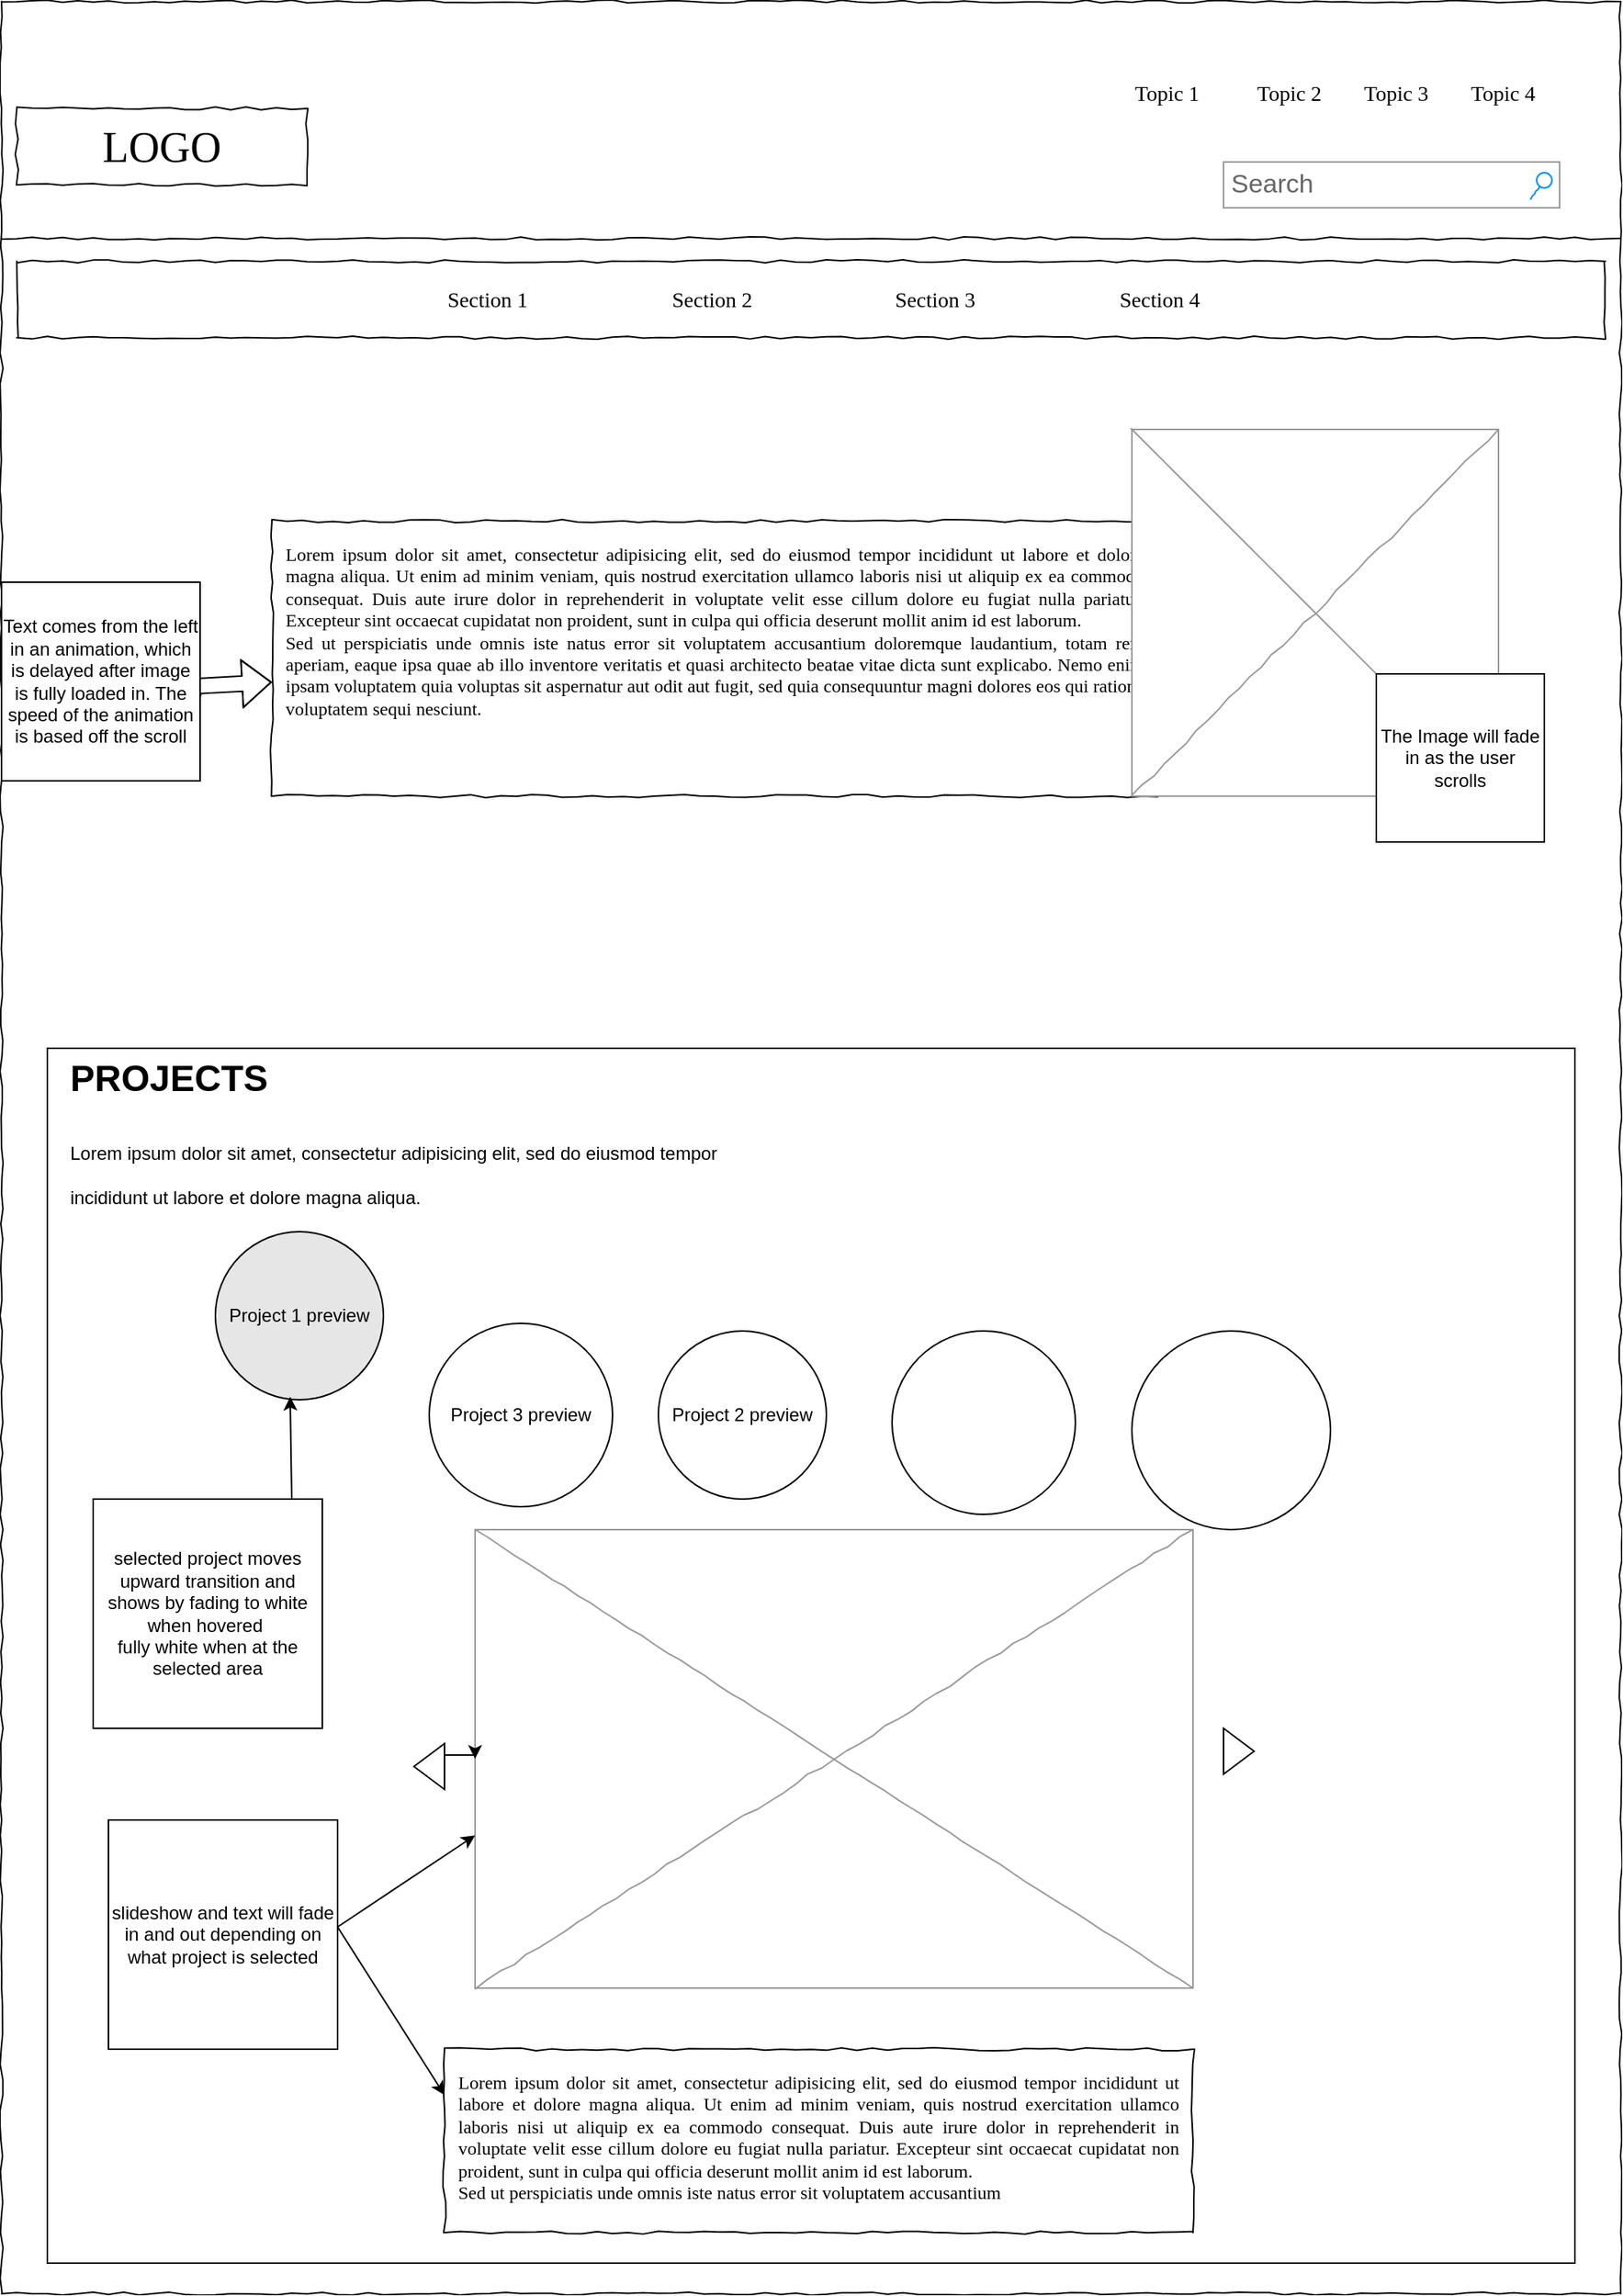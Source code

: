 <mxfile version="21.5.2" type="device">
  <diagram name="Page-1" id="03018318-947c-dd8e-b7a3-06fadd420f32">
    <mxGraphModel dx="1434" dy="1638" grid="1" gridSize="10" guides="1" tooltips="1" connect="1" arrows="1" fold="1" page="1" pageScale="1" pageWidth="1100" pageHeight="850" background="none" math="0" shadow="0">
      <root>
        <mxCell id="0" />
        <mxCell id="1" parent="0" />
        <mxCell id="677b7b8949515195-1" value="" style="whiteSpace=wrap;html=1;rounded=0;shadow=0;labelBackgroundColor=none;strokeColor=#000000;strokeWidth=1;fillColor=none;fontFamily=Verdana;fontSize=12;fontColor=#000000;align=center;comic=1;" parent="1" vertex="1">
          <mxGeometry x="40" y="-10" width="1060" height="1500" as="geometry" />
        </mxCell>
        <mxCell id="677b7b8949515195-2" value="LOGO" style="whiteSpace=wrap;html=1;rounded=0;shadow=0;labelBackgroundColor=none;strokeWidth=1;fontFamily=Verdana;fontSize=28;align=center;comic=1;" parent="1" vertex="1">
          <mxGeometry x="50" y="60" width="190" height="50" as="geometry" />
        </mxCell>
        <mxCell id="677b7b8949515195-3" value="Search" style="strokeWidth=1;shadow=0;dashed=0;align=center;html=1;shape=mxgraph.mockup.forms.searchBox;strokeColor=#999999;mainText=;strokeColor2=#008cff;fontColor=#666666;fontSize=17;align=left;spacingLeft=3;rounded=0;labelBackgroundColor=none;comic=1;" parent="1" vertex="1">
          <mxGeometry x="840" y="95" width="220" height="30" as="geometry" />
        </mxCell>
        <mxCell id="677b7b8949515195-4" value="Topic 1" style="text;html=1;points=[];align=left;verticalAlign=top;spacingTop=-4;fontSize=14;fontFamily=Verdana" parent="1" vertex="1">
          <mxGeometry x="780" y="40" width="60" height="20" as="geometry" />
        </mxCell>
        <mxCell id="677b7b8949515195-5" value="Topic 2" style="text;html=1;points=[];align=left;verticalAlign=top;spacingTop=-4;fontSize=14;fontFamily=Verdana" parent="1" vertex="1">
          <mxGeometry x="860" y="40" width="60" height="20" as="geometry" />
        </mxCell>
        <mxCell id="677b7b8949515195-6" value="Topic 3" style="text;html=1;points=[];align=left;verticalAlign=top;spacingTop=-4;fontSize=14;fontFamily=Verdana" parent="1" vertex="1">
          <mxGeometry x="930" y="40" width="60" height="20" as="geometry" />
        </mxCell>
        <mxCell id="677b7b8949515195-7" value="Topic 4" style="text;html=1;points=[];align=left;verticalAlign=top;spacingTop=-4;fontSize=14;fontFamily=Verdana" parent="1" vertex="1">
          <mxGeometry x="1000" y="40" width="60" height="20" as="geometry" />
        </mxCell>
        <mxCell id="677b7b8949515195-9" value="" style="line;strokeWidth=1;html=1;rounded=0;shadow=0;labelBackgroundColor=none;fillColor=none;fontFamily=Verdana;fontSize=14;fontColor=#000000;align=center;comic=1;" parent="1" vertex="1">
          <mxGeometry x="40" y="140" width="1060" height="10" as="geometry" />
        </mxCell>
        <mxCell id="677b7b8949515195-10" value="" style="whiteSpace=wrap;html=1;rounded=0;shadow=0;labelBackgroundColor=none;strokeWidth=1;fillColor=none;fontFamily=Verdana;fontSize=12;align=center;comic=1;" parent="1" vertex="1">
          <mxGeometry x="50" y="160" width="1040" height="50" as="geometry" />
        </mxCell>
        <mxCell id="677b7b8949515195-11" value="Section 1" style="text;html=1;points=[];align=left;verticalAlign=top;spacingTop=-4;fontSize=14;fontFamily=Verdana" parent="1" vertex="1">
          <mxGeometry x="330" y="175" width="60" height="20" as="geometry" />
        </mxCell>
        <mxCell id="677b7b8949515195-12" value="Section 2" style="text;html=1;points=[];align=left;verticalAlign=top;spacingTop=-4;fontSize=14;fontFamily=Verdana" parent="1" vertex="1">
          <mxGeometry x="477" y="175" width="60" height="20" as="geometry" />
        </mxCell>
        <mxCell id="677b7b8949515195-13" value="Section 3" style="text;html=1;points=[];align=left;verticalAlign=top;spacingTop=-4;fontSize=14;fontFamily=Verdana" parent="1" vertex="1">
          <mxGeometry x="623" y="175" width="60" height="20" as="geometry" />
        </mxCell>
        <mxCell id="677b7b8949515195-14" value="Section 4" style="text;html=1;points=[];align=left;verticalAlign=top;spacingTop=-4;fontSize=14;fontFamily=Verdana" parent="1" vertex="1">
          <mxGeometry x="770" y="175" width="60" height="20" as="geometry" />
        </mxCell>
        <mxCell id="677b7b8949515195-15" value="&lt;div style=&quot;text-align: justify&quot;&gt;&lt;span&gt;Lorem ipsum dolor sit amet, consectetur adipisicing elit, sed do eiusmod tempor incididunt ut labore et dolore magna aliqua. Ut enim ad minim veniam, quis nostrud exercitation ullamco laboris nisi ut aliquip ex ea commodo consequat. Duis aute irure dolor in reprehenderit in voluptate velit esse cillum dolore eu fugiat nulla pariatur. Excepteur sint occaecat cupidatat non proident, sunt in culpa qui officia deserunt mollit anim id est laborum.&lt;/span&gt;&lt;/div&gt;&lt;div style=&quot;text-align: justify&quot;&gt;&lt;span&gt;Sed ut perspiciatis unde omnis iste natus error sit voluptatem accusantium doloremque laudantium, totam rem aperiam, eaque ipsa quae ab illo inventore veritatis et quasi architecto beatae vitae dicta sunt explicabo. Nemo enim ipsam voluptatem quia voluptas sit aspernatur aut odit aut fugit, sed quia consequuntur magni dolores eos qui ratione voluptatem sequi nesciunt.&amp;nbsp;&lt;/span&gt;&lt;/div&gt;" style="whiteSpace=wrap;html=1;rounded=0;shadow=0;labelBackgroundColor=none;strokeWidth=1;fillColor=none;fontFamily=Verdana;fontSize=12;align=center;verticalAlign=top;spacing=10;comic=1;" parent="1" vertex="1">
          <mxGeometry x="217" y="330" width="580" height="180" as="geometry" />
        </mxCell>
        <mxCell id="677b7b8949515195-16" value="" style="verticalLabelPosition=bottom;shadow=0;dashed=0;align=center;html=1;verticalAlign=top;strokeWidth=1;shape=mxgraph.mockup.graphics.simpleIcon;strokeColor=#999999;rounded=0;labelBackgroundColor=none;fontFamily=Verdana;fontSize=14;fontColor=#000000;comic=1;" parent="1" vertex="1">
          <mxGeometry x="780" y="270" width="240" height="240" as="geometry" />
        </mxCell>
        <mxCell id="A9MweNwRuXymAeLTpPh3-79" value="" style="shape=flexArrow;endArrow=classic;html=1;rounded=0;" parent="1" source="A9MweNwRuXymAeLTpPh3-83" target="677b7b8949515195-15" edge="1">
          <mxGeometry width="50" height="50" relative="1" as="geometry">
            <mxPoint x="100" y="440" as="sourcePoint" />
            <mxPoint x="150" y="390" as="targetPoint" />
            <Array as="points">
              <mxPoint x="130" y="440" />
            </Array>
          </mxGeometry>
        </mxCell>
        <mxCell id="A9MweNwRuXymAeLTpPh3-84" value="" style="shape=flexArrow;endArrow=classic;html=1;rounded=0;" parent="1" target="A9MweNwRuXymAeLTpPh3-83" edge="1">
          <mxGeometry width="50" height="50" relative="1" as="geometry">
            <mxPoint x="100" y="440" as="sourcePoint" />
            <mxPoint x="217" y="435" as="targetPoint" />
            <Array as="points" />
          </mxGeometry>
        </mxCell>
        <mxCell id="A9MweNwRuXymAeLTpPh3-83" value="Text comes from the left in an animation, which is delayed after image is fully loaded in. The speed of the animation is based off the scroll" style="whiteSpace=wrap;html=1;aspect=fixed;" parent="1" vertex="1">
          <mxGeometry x="40" y="370" width="130" height="130" as="geometry" />
        </mxCell>
        <mxCell id="A9MweNwRuXymAeLTpPh3-85" value="The Image will fade in as the user scrolls" style="whiteSpace=wrap;html=1;aspect=fixed;" parent="1" vertex="1">
          <mxGeometry x="940" y="430" width="110" height="110" as="geometry" />
        </mxCell>
        <mxCell id="A9MweNwRuXymAeLTpPh3-90" value="" style="rounded=0;whiteSpace=wrap;html=1;" parent="1" vertex="1">
          <mxGeometry x="70" y="675" width="1000" height="795" as="geometry" />
        </mxCell>
        <mxCell id="A9MweNwRuXymAeLTpPh3-92" value="Project 1 preview" style="ellipse;whiteSpace=wrap;html=1;aspect=fixed;fillColor=#E6E6E6;" parent="1" vertex="1">
          <mxGeometry x="180" y="795" width="110" height="110" as="geometry" />
        </mxCell>
        <mxCell id="A9MweNwRuXymAeLTpPh3-93" value="Project 2 preview" style="ellipse;whiteSpace=wrap;html=1;aspect=fixed;" parent="1" vertex="1">
          <mxGeometry x="470" y="860" width="110" height="110" as="geometry" />
        </mxCell>
        <mxCell id="A9MweNwRuXymAeLTpPh3-94" value="Project 3 preview" style="ellipse;whiteSpace=wrap;html=1;aspect=fixed;" parent="1" vertex="1">
          <mxGeometry x="320" y="855" width="120" height="120" as="geometry" />
        </mxCell>
        <mxCell id="A9MweNwRuXymAeLTpPh3-95" value="" style="ellipse;whiteSpace=wrap;html=1;aspect=fixed;" parent="1" vertex="1">
          <mxGeometry x="780" y="860" width="130" height="130" as="geometry" />
        </mxCell>
        <mxCell id="A9MweNwRuXymAeLTpPh3-96" value="" style="ellipse;whiteSpace=wrap;html=1;aspect=fixed;" parent="1" vertex="1">
          <mxGeometry x="623" y="860" width="120" height="120" as="geometry" />
        </mxCell>
        <mxCell id="A9MweNwRuXymAeLTpPh3-98" value="&lt;div style=&quot;text-align: justify&quot;&gt;&lt;span&gt;Lorem ipsum dolor sit amet, consectetur adipisicing elit, sed do eiusmod tempor incididunt ut labore et dolore magna aliqua. Ut enim ad minim veniam, quis nostrud exercitation ullamco laboris nisi ut aliquip ex ea commodo consequat. Duis aute irure dolor in reprehenderit in voluptate velit esse cillum dolore eu fugiat nulla pariatur. Excepteur sint occaecat cupidatat non proident, sunt in culpa qui officia deserunt mollit anim id est laborum.&lt;/span&gt;&lt;/div&gt;&lt;div style=&quot;text-align: justify&quot;&gt;&lt;span&gt;Sed ut perspiciatis unde omnis iste natus error sit voluptatem accusantium&amp;nbsp;&amp;nbsp;&lt;/span&gt;&lt;/div&gt;" style="whiteSpace=wrap;html=1;rounded=0;shadow=0;labelBackgroundColor=none;strokeWidth=1;fillColor=none;fontFamily=Verdana;fontSize=12;align=center;verticalAlign=top;spacing=10;comic=1;" parent="1" vertex="1">
          <mxGeometry x="330" y="1330" width="490" height="120" as="geometry" />
        </mxCell>
        <mxCell id="A9MweNwRuXymAeLTpPh3-101" value="&lt;h1&gt;&lt;span style=&quot;background-color: initial;&quot;&gt;PROJECTS&lt;/span&gt;&lt;/h1&gt;&lt;h1&gt;&lt;span style=&quot;background-color: initial; font-size: 12px; font-weight: normal;&quot;&gt;Lorem ipsum dolor sit amet, consectetur adipisicing elit, sed do eiusmod tempor incididunt ut labore et dolore magna aliqua.&lt;/span&gt;&lt;br&gt;&lt;/h1&gt;" style="text;html=1;strokeColor=none;fillColor=none;spacing=5;spacingTop=-20;whiteSpace=wrap;overflow=hidden;rounded=0;" parent="1" vertex="1">
          <mxGeometry x="80" y="675" width="440" height="120" as="geometry" />
        </mxCell>
        <mxCell id="A9MweNwRuXymAeLTpPh3-102" value="" style="verticalLabelPosition=bottom;shadow=0;dashed=0;align=center;html=1;verticalAlign=top;strokeWidth=1;shape=mxgraph.mockup.graphics.simpleIcon;strokeColor=#999999;rounded=0;labelBackgroundColor=none;fontFamily=Verdana;fontSize=14;fontColor=#000000;comic=1;" parent="1" vertex="1">
          <mxGeometry x="350" y="990" width="470" height="300" as="geometry" />
        </mxCell>
        <mxCell id="IqRww1W9wy2g7gaqo5fh-1" style="edgeStyle=orthogonalEdgeStyle;rounded=0;orthogonalLoop=1;jettySize=auto;html=1;exitX=0.5;exitY=1;exitDx=0;exitDy=0;" edge="1" parent="1" source="A9MweNwRuXymAeLTpPh3-104" target="A9MweNwRuXymAeLTpPh3-102">
          <mxGeometry relative="1" as="geometry" />
        </mxCell>
        <mxCell id="A9MweNwRuXymAeLTpPh3-104" value="" style="triangle;whiteSpace=wrap;html=1;rotation=-180;" parent="1" vertex="1">
          <mxGeometry x="310" y="1130" width="20" height="30" as="geometry" />
        </mxCell>
        <mxCell id="A9MweNwRuXymAeLTpPh3-105" value="" style="triangle;whiteSpace=wrap;html=1;rotation=0;" parent="1" vertex="1">
          <mxGeometry x="840" y="1120" width="20" height="30" as="geometry" />
        </mxCell>
        <mxCell id="IqRww1W9wy2g7gaqo5fh-2" value="selected project moves upward transition and shows by fading to white when hovered&amp;nbsp;&lt;br&gt;fully white when at the selected area" style="whiteSpace=wrap;html=1;aspect=fixed;" vertex="1" parent="1">
          <mxGeometry x="100" y="970" width="150" height="150" as="geometry" />
        </mxCell>
        <mxCell id="IqRww1W9wy2g7gaqo5fh-3" value="" style="endArrow=classic;html=1;rounded=0;entryX=0.445;entryY=0.982;entryDx=0;entryDy=0;entryPerimeter=0;" edge="1" parent="1" target="A9MweNwRuXymAeLTpPh3-92">
          <mxGeometry width="50" height="50" relative="1" as="geometry">
            <mxPoint x="230" y="970" as="sourcePoint" />
            <mxPoint x="280" y="920" as="targetPoint" />
          </mxGeometry>
        </mxCell>
        <mxCell id="IqRww1W9wy2g7gaqo5fh-4" value="slideshow and text will fade in and out depending on what project is selected" style="whiteSpace=wrap;html=1;aspect=fixed;" vertex="1" parent="1">
          <mxGeometry x="110" y="1180" width="150" height="150" as="geometry" />
        </mxCell>
        <mxCell id="IqRww1W9wy2g7gaqo5fh-5" value="" style="endArrow=classic;html=1;rounded=0;entryX=0;entryY=0.667;entryDx=0;entryDy=0;entryPerimeter=0;" edge="1" parent="1" target="A9MweNwRuXymAeLTpPh3-102">
          <mxGeometry width="50" height="50" relative="1" as="geometry">
            <mxPoint x="260" y="1250" as="sourcePoint" />
            <mxPoint x="310" y="1200" as="targetPoint" />
          </mxGeometry>
        </mxCell>
        <mxCell id="IqRww1W9wy2g7gaqo5fh-6" value="" style="endArrow=classic;html=1;rounded=0;entryX=0;entryY=0.25;entryDx=0;entryDy=0;" edge="1" parent="1" target="A9MweNwRuXymAeLTpPh3-98">
          <mxGeometry width="50" height="50" relative="1" as="geometry">
            <mxPoint x="260" y="1250" as="sourcePoint" />
            <mxPoint x="310" y="1200" as="targetPoint" />
          </mxGeometry>
        </mxCell>
      </root>
    </mxGraphModel>
  </diagram>
</mxfile>
